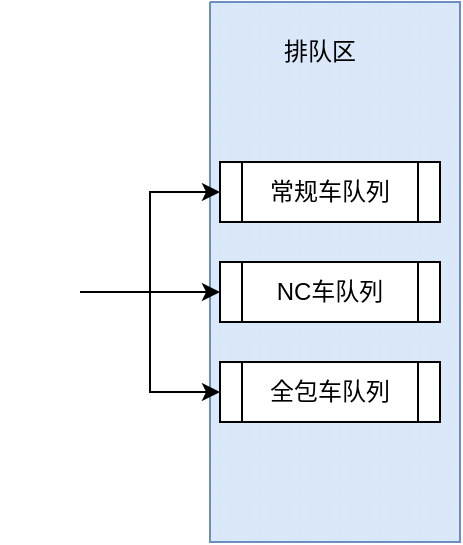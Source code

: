 <mxfile version="17.4.0" type="github">
  <diagram id="G3su2TEBOcRjOddCMIGC" name="第 1 页">
    <mxGraphModel dx="661" dy="405" grid="1" gridSize="10" guides="1" tooltips="1" connect="1" arrows="1" fold="1" page="1" pageScale="1" pageWidth="827" pageHeight="1169" math="0" shadow="0">
      <root>
        <mxCell id="0" />
        <mxCell id="1" parent="0" />
        <mxCell id="ecG9CFnoebXHC6BwQBer-32" value="" style="verticalLabelPosition=bottom;verticalAlign=top;html=1;shape=mxgraph.basic.patternFillRect;fillStyle=grid;step=5;fillStrokeWidth=0.2;fillStrokeColor=#dddddd;shadow=0;glass=0;sketch=0;fillColor=#dae8fc;strokeColor=#6c8ebf;container=0;" vertex="1" parent="1">
          <mxGeometry x="125" y="140" width="125" height="270" as="geometry" />
        </mxCell>
        <mxCell id="ecG9CFnoebXHC6BwQBer-110" value="" style="edgeStyle=orthogonalEdgeStyle;rounded=0;orthogonalLoop=1;jettySize=auto;html=1;" edge="1" parent="1" source="ecG9CFnoebXHC6BwQBer-1" target="ecG9CFnoebXHC6BwQBer-86">
          <mxGeometry relative="1" as="geometry" />
        </mxCell>
        <mxCell id="ecG9CFnoebXHC6BwQBer-1" value="" style="shape=image;html=1;verticalAlign=top;verticalLabelPosition=bottom;labelBackgroundColor=#ffffff;imageAspect=0;aspect=fixed;image=https://cdn0.iconfinder.com/data/icons/e-commerce-line-style/32/ecommerce_line_style-07-128.png" vertex="1" parent="1">
          <mxGeometry x="20" y="265" width="40" height="40" as="geometry" />
        </mxCell>
        <mxCell id="ecG9CFnoebXHC6BwQBer-111" value="" style="edgeStyle=orthogonalEdgeStyle;rounded=0;orthogonalLoop=1;jettySize=auto;html=1;entryX=0;entryY=0.5;entryDx=0;entryDy=0;" edge="1" parent="1" source="ecG9CFnoebXHC6BwQBer-1" target="ecG9CFnoebXHC6BwQBer-83">
          <mxGeometry relative="1" as="geometry" />
        </mxCell>
        <mxCell id="ecG9CFnoebXHC6BwQBer-112" value="" style="edgeStyle=orthogonalEdgeStyle;rounded=0;orthogonalLoop=1;jettySize=auto;html=1;entryX=0;entryY=0.5;entryDx=0;entryDy=0;" edge="1" parent="1" source="ecG9CFnoebXHC6BwQBer-1" target="ecG9CFnoebXHC6BwQBer-87">
          <mxGeometry relative="1" as="geometry" />
        </mxCell>
        <mxCell id="ecG9CFnoebXHC6BwQBer-88" value="排队区" style="text;html=1;strokeColor=none;fillColor=none;align=center;verticalAlign=middle;whiteSpace=wrap;rounded=0;shadow=0;glass=0;sketch=0;container=0;" vertex="1" parent="1">
          <mxGeometry x="150" y="150" width="60" height="30" as="geometry">
            <mxRectangle x="320" y="190" width="70" height="20" as="alternateBounds" />
          </mxGeometry>
        </mxCell>
        <mxCell id="ecG9CFnoebXHC6BwQBer-83" value="常规车队列" style="shape=process;whiteSpace=wrap;html=1;backgroundOutline=1;shadow=0;glass=0;sketch=0;" vertex="1" parent="1">
          <mxGeometry x="130" y="220" width="110" height="30" as="geometry" />
        </mxCell>
        <mxCell id="ecG9CFnoebXHC6BwQBer-86" value="NC车队列" style="shape=process;whiteSpace=wrap;html=1;backgroundOutline=1;shadow=0;glass=0;sketch=0;" vertex="1" parent="1">
          <mxGeometry x="130" y="270" width="110" height="30" as="geometry" />
        </mxCell>
        <mxCell id="ecG9CFnoebXHC6BwQBer-87" value="全包车队列" style="shape=process;whiteSpace=wrap;html=1;backgroundOutline=1;shadow=0;glass=0;sketch=0;" vertex="1" parent="1">
          <mxGeometry x="130" y="320" width="110" height="30" as="geometry" />
        </mxCell>
      </root>
    </mxGraphModel>
  </diagram>
</mxfile>
